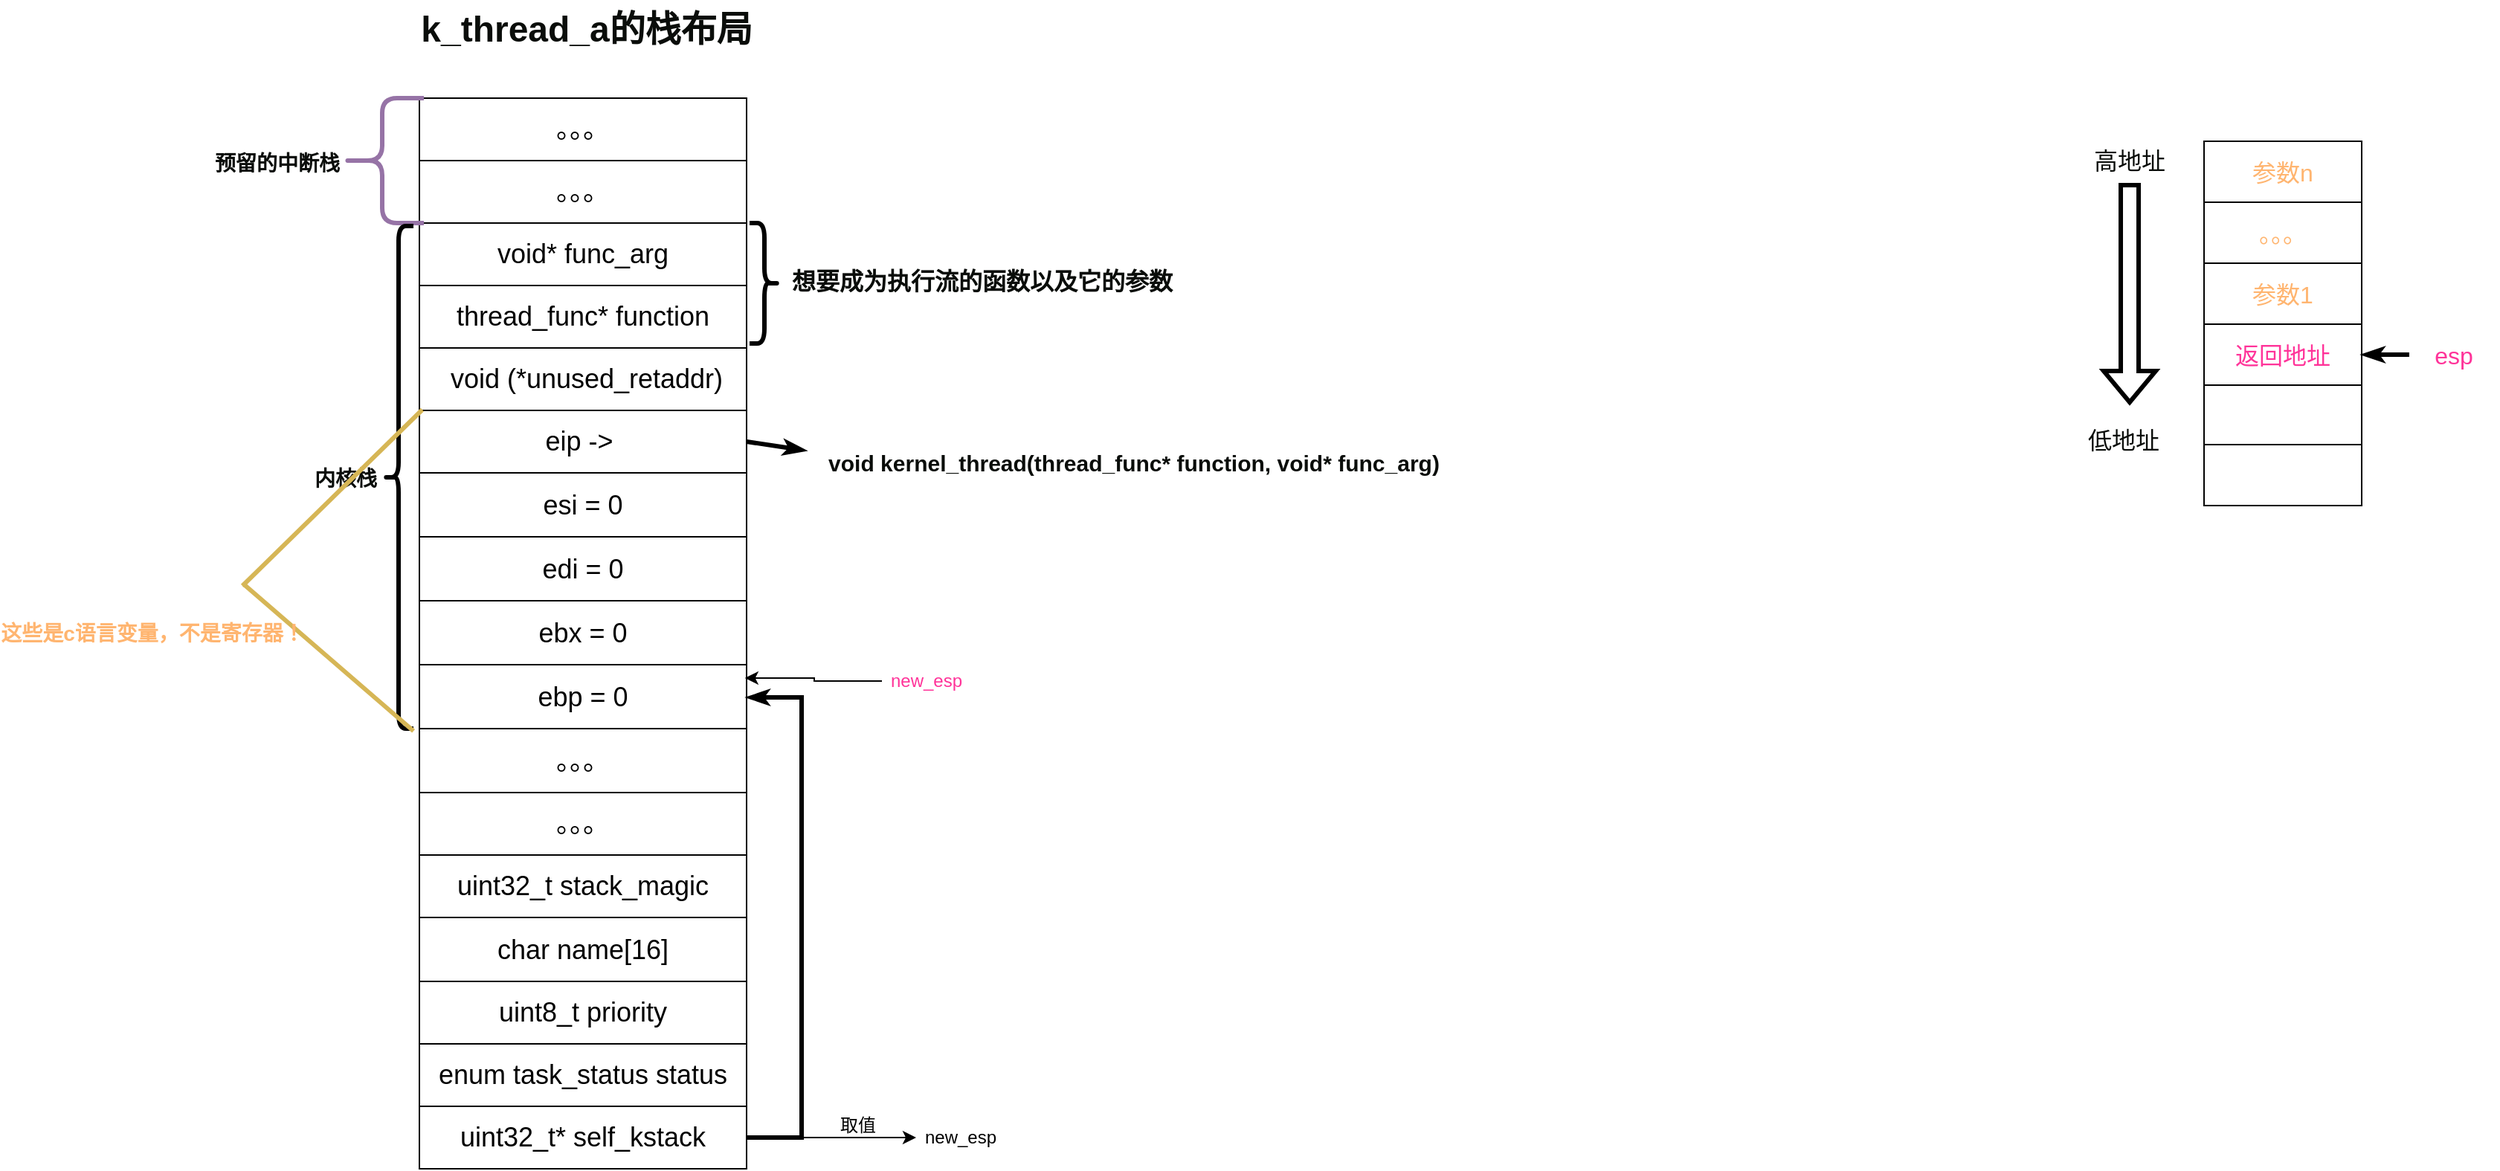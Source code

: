 <mxfile version="18.0.5" type="github">
  <diagram id="lRPkM05fjYoQ5o-PED4z" name="Page-1">
    <mxGraphModel dx="1438" dy="175" grid="0" gridSize="10" guides="1" tooltips="1" connect="1" arrows="1" fold="1" page="0" pageScale="1" pageWidth="827" pageHeight="1169" math="0" shadow="0">
      <root>
        <mxCell id="0" />
        <mxCell id="1" parent="0" />
        <mxCell id="RyzZUg8OiSw5kfhimH24-152" value="" style="shape=table;startSize=0;container=1;collapsible=0;childLayout=tableLayout;fontSize=18;" parent="1" vertex="1">
          <mxGeometry x="79" y="824" width="220" height="720" as="geometry" />
        </mxCell>
        <mxCell id="RyzZUg8OiSw5kfhimH24-195" style="shape=tableRow;horizontal=0;startSize=0;swimlaneHead=0;swimlaneBody=0;top=0;left=0;bottom=0;right=0;collapsible=0;dropTarget=0;fillColor=none;points=[[0,0.5],[1,0.5]];portConstraint=eastwest;fontSize=18;" parent="RyzZUg8OiSw5kfhimH24-152" vertex="1">
          <mxGeometry width="220" height="42" as="geometry" />
        </mxCell>
        <mxCell id="RyzZUg8OiSw5kfhimH24-196" value="。。。" style="shape=partialRectangle;html=1;whiteSpace=wrap;connectable=0;overflow=hidden;fillColor=none;top=0;left=0;bottom=0;right=0;pointerEvents=1;fontSize=18;" parent="RyzZUg8OiSw5kfhimH24-195" vertex="1">
          <mxGeometry width="220" height="42" as="geometry">
            <mxRectangle width="220" height="42" as="alternateBounds" />
          </mxGeometry>
        </mxCell>
        <mxCell id="RyzZUg8OiSw5kfhimH24-193" style="shape=tableRow;horizontal=0;startSize=0;swimlaneHead=0;swimlaneBody=0;top=0;left=0;bottom=0;right=0;collapsible=0;dropTarget=0;fillColor=none;points=[[0,0.5],[1,0.5]];portConstraint=eastwest;fontSize=18;" parent="RyzZUg8OiSw5kfhimH24-152" vertex="1">
          <mxGeometry y="42" width="220" height="42" as="geometry" />
        </mxCell>
        <mxCell id="RyzZUg8OiSw5kfhimH24-194" value="。。。" style="shape=partialRectangle;html=1;whiteSpace=wrap;connectable=0;overflow=hidden;fillColor=none;top=0;left=0;bottom=0;right=0;pointerEvents=1;fontSize=18;" parent="RyzZUg8OiSw5kfhimH24-193" vertex="1">
          <mxGeometry width="220" height="42" as="geometry">
            <mxRectangle width="220" height="42" as="alternateBounds" />
          </mxGeometry>
        </mxCell>
        <mxCell id="RyzZUg8OiSw5kfhimH24-191" style="shape=tableRow;horizontal=0;startSize=0;swimlaneHead=0;swimlaneBody=0;top=0;left=0;bottom=0;right=0;collapsible=0;dropTarget=0;fillColor=none;points=[[0,0.5],[1,0.5]];portConstraint=eastwest;fontSize=18;" parent="RyzZUg8OiSw5kfhimH24-152" vertex="1">
          <mxGeometry y="84" width="220" height="42" as="geometry" />
        </mxCell>
        <mxCell id="RyzZUg8OiSw5kfhimH24-192" value="void* func_arg" style="shape=partialRectangle;html=1;whiteSpace=wrap;connectable=0;overflow=hidden;fillColor=none;top=0;left=0;bottom=0;right=0;pointerEvents=1;fontSize=18;" parent="RyzZUg8OiSw5kfhimH24-191" vertex="1">
          <mxGeometry width="220" height="42" as="geometry">
            <mxRectangle width="220" height="42" as="alternateBounds" />
          </mxGeometry>
        </mxCell>
        <mxCell id="RyzZUg8OiSw5kfhimH24-189" style="shape=tableRow;horizontal=0;startSize=0;swimlaneHead=0;swimlaneBody=0;top=0;left=0;bottom=0;right=0;collapsible=0;dropTarget=0;fillColor=none;points=[[0,0.5],[1,0.5]];portConstraint=eastwest;fontSize=18;" parent="RyzZUg8OiSw5kfhimH24-152" vertex="1">
          <mxGeometry y="126" width="220" height="42" as="geometry" />
        </mxCell>
        <mxCell id="RyzZUg8OiSw5kfhimH24-190" value="thread_func* function" style="shape=partialRectangle;html=1;whiteSpace=wrap;connectable=0;overflow=hidden;fillColor=none;top=0;left=0;bottom=0;right=0;pointerEvents=1;fontSize=18;" parent="RyzZUg8OiSw5kfhimH24-189" vertex="1">
          <mxGeometry width="220" height="42" as="geometry">
            <mxRectangle width="220" height="42" as="alternateBounds" />
          </mxGeometry>
        </mxCell>
        <mxCell id="RyzZUg8OiSw5kfhimH24-187" style="shape=tableRow;horizontal=0;startSize=0;swimlaneHead=0;swimlaneBody=0;top=0;left=0;bottom=0;right=0;collapsible=0;dropTarget=0;fillColor=none;points=[[0,0.5],[1,0.5]];portConstraint=eastwest;fontSize=18;" parent="RyzZUg8OiSw5kfhimH24-152" vertex="1">
          <mxGeometry y="168" width="220" height="42" as="geometry" />
        </mxCell>
        <mxCell id="RyzZUg8OiSw5kfhimH24-188" value="&amp;nbsp;void (*unused_retaddr)" style="shape=partialRectangle;html=1;whiteSpace=wrap;connectable=0;overflow=hidden;fillColor=none;top=0;left=0;bottom=0;right=0;pointerEvents=1;fontSize=18;" parent="RyzZUg8OiSw5kfhimH24-187" vertex="1">
          <mxGeometry width="220" height="42" as="geometry">
            <mxRectangle width="220" height="42" as="alternateBounds" />
          </mxGeometry>
        </mxCell>
        <mxCell id="RyzZUg8OiSw5kfhimH24-153" value="" style="shape=tableRow;horizontal=0;startSize=0;swimlaneHead=0;swimlaneBody=0;top=0;left=0;bottom=0;right=0;collapsible=0;dropTarget=0;fillColor=none;points=[[0,0.5],[1,0.5]];portConstraint=eastwest;fontSize=18;" parent="RyzZUg8OiSw5kfhimH24-152" vertex="1">
          <mxGeometry y="210" width="220" height="42" as="geometry" />
        </mxCell>
        <mxCell id="RyzZUg8OiSw5kfhimH24-154" value="eip -&amp;gt;&amp;nbsp;" style="shape=partialRectangle;html=1;whiteSpace=wrap;connectable=0;overflow=hidden;fillColor=none;top=0;left=0;bottom=0;right=0;pointerEvents=1;fontSize=18;" parent="RyzZUg8OiSw5kfhimH24-153" vertex="1">
          <mxGeometry width="220" height="42" as="geometry">
            <mxRectangle width="220" height="42" as="alternateBounds" />
          </mxGeometry>
        </mxCell>
        <mxCell id="RyzZUg8OiSw5kfhimH24-177" style="shape=tableRow;horizontal=0;startSize=0;swimlaneHead=0;swimlaneBody=0;top=0;left=0;bottom=0;right=0;collapsible=0;dropTarget=0;fillColor=none;points=[[0,0.5],[1,0.5]];portConstraint=eastwest;fontSize=18;" parent="RyzZUg8OiSw5kfhimH24-152" vertex="1">
          <mxGeometry y="252" width="220" height="43" as="geometry" />
        </mxCell>
        <mxCell id="RyzZUg8OiSw5kfhimH24-178" value="esi = 0" style="shape=partialRectangle;html=1;whiteSpace=wrap;connectable=0;overflow=hidden;fillColor=none;top=0;left=0;bottom=0;right=0;pointerEvents=1;fontSize=18;" parent="RyzZUg8OiSw5kfhimH24-177" vertex="1">
          <mxGeometry width="220" height="43" as="geometry">
            <mxRectangle width="220" height="43" as="alternateBounds" />
          </mxGeometry>
        </mxCell>
        <mxCell id="RyzZUg8OiSw5kfhimH24-179" style="shape=tableRow;horizontal=0;startSize=0;swimlaneHead=0;swimlaneBody=0;top=0;left=0;bottom=0;right=0;collapsible=0;dropTarget=0;fillColor=none;points=[[0,0.5],[1,0.5]];portConstraint=eastwest;fontSize=18;" parent="RyzZUg8OiSw5kfhimH24-152" vertex="1">
          <mxGeometry y="295" width="220" height="43" as="geometry" />
        </mxCell>
        <mxCell id="RyzZUg8OiSw5kfhimH24-180" value="edi = 0" style="shape=partialRectangle;html=1;whiteSpace=wrap;connectable=0;overflow=hidden;fillColor=none;top=0;left=0;bottom=0;right=0;pointerEvents=1;fontSize=18;" parent="RyzZUg8OiSw5kfhimH24-179" vertex="1">
          <mxGeometry width="220" height="43" as="geometry">
            <mxRectangle width="220" height="43" as="alternateBounds" />
          </mxGeometry>
        </mxCell>
        <mxCell id="RyzZUg8OiSw5kfhimH24-181" style="shape=tableRow;horizontal=0;startSize=0;swimlaneHead=0;swimlaneBody=0;top=0;left=0;bottom=0;right=0;collapsible=0;dropTarget=0;fillColor=none;points=[[0,0.5],[1,0.5]];portConstraint=eastwest;fontSize=18;" parent="RyzZUg8OiSw5kfhimH24-152" vertex="1">
          <mxGeometry y="338" width="220" height="43" as="geometry" />
        </mxCell>
        <mxCell id="RyzZUg8OiSw5kfhimH24-182" value="ebx = 0" style="shape=partialRectangle;html=1;whiteSpace=wrap;connectable=0;overflow=hidden;fillColor=none;top=0;left=0;bottom=0;right=0;pointerEvents=1;fontSize=18;" parent="RyzZUg8OiSw5kfhimH24-181" vertex="1">
          <mxGeometry width="220" height="43" as="geometry">
            <mxRectangle width="220" height="43" as="alternateBounds" />
          </mxGeometry>
        </mxCell>
        <mxCell id="RyzZUg8OiSw5kfhimH24-183" style="shape=tableRow;horizontal=0;startSize=0;swimlaneHead=0;swimlaneBody=0;top=0;left=0;bottom=0;right=0;collapsible=0;dropTarget=0;fillColor=none;points=[[0,0.5],[1,0.5]];portConstraint=eastwest;fontSize=18;" parent="RyzZUg8OiSw5kfhimH24-152" vertex="1">
          <mxGeometry y="381" width="220" height="43" as="geometry" />
        </mxCell>
        <mxCell id="RyzZUg8OiSw5kfhimH24-184" value="ebp = 0" style="shape=partialRectangle;html=1;whiteSpace=wrap;connectable=0;overflow=hidden;fillColor=none;top=0;left=0;bottom=0;right=0;pointerEvents=1;fontSize=18;" parent="RyzZUg8OiSw5kfhimH24-183" vertex="1">
          <mxGeometry width="220" height="43" as="geometry">
            <mxRectangle width="220" height="43" as="alternateBounds" />
          </mxGeometry>
        </mxCell>
        <mxCell id="RyzZUg8OiSw5kfhimH24-155" value="" style="shape=tableRow;horizontal=0;startSize=0;swimlaneHead=0;swimlaneBody=0;top=0;left=0;bottom=0;right=0;collapsible=0;dropTarget=0;fillColor=none;points=[[0,0.5],[1,0.5]];portConstraint=eastwest;fontSize=18;" parent="RyzZUg8OiSw5kfhimH24-152" vertex="1">
          <mxGeometry y="424" width="220" height="43" as="geometry" />
        </mxCell>
        <mxCell id="RyzZUg8OiSw5kfhimH24-156" value="。。。" style="shape=partialRectangle;html=1;whiteSpace=wrap;connectable=0;overflow=hidden;fillColor=none;top=0;left=0;bottom=0;right=0;pointerEvents=1;fontSize=18;" parent="RyzZUg8OiSw5kfhimH24-155" vertex="1">
          <mxGeometry width="220" height="43" as="geometry">
            <mxRectangle width="220" height="43" as="alternateBounds" />
          </mxGeometry>
        </mxCell>
        <mxCell id="RyzZUg8OiSw5kfhimH24-159" value="" style="shape=tableRow;horizontal=0;startSize=0;swimlaneHead=0;swimlaneBody=0;top=0;left=0;bottom=0;right=0;collapsible=0;dropTarget=0;fillColor=none;points=[[0,0.5],[1,0.5]];portConstraint=eastwest;fontSize=18;" parent="RyzZUg8OiSw5kfhimH24-152" vertex="1">
          <mxGeometry y="467" width="220" height="42" as="geometry" />
        </mxCell>
        <mxCell id="RyzZUg8OiSw5kfhimH24-160" value="。。。" style="shape=partialRectangle;html=1;whiteSpace=wrap;connectable=0;overflow=hidden;fillColor=none;top=0;left=0;bottom=0;right=0;pointerEvents=1;fontSize=18;" parent="RyzZUg8OiSw5kfhimH24-159" vertex="1">
          <mxGeometry width="220" height="42" as="geometry">
            <mxRectangle width="220" height="42" as="alternateBounds" />
          </mxGeometry>
        </mxCell>
        <mxCell id="RyzZUg8OiSw5kfhimH24-161" value="" style="shape=tableRow;horizontal=0;startSize=0;swimlaneHead=0;swimlaneBody=0;top=0;left=0;bottom=0;right=0;collapsible=0;dropTarget=0;fillColor=none;points=[[0,0.5],[1,0.5]];portConstraint=eastwest;fontSize=18;" parent="RyzZUg8OiSw5kfhimH24-152" vertex="1">
          <mxGeometry y="509" width="220" height="42" as="geometry" />
        </mxCell>
        <mxCell id="RyzZUg8OiSw5kfhimH24-162" value="uint32_t stack_magic" style="shape=partialRectangle;html=1;whiteSpace=wrap;connectable=0;overflow=hidden;fillColor=none;top=0;left=0;bottom=0;right=0;pointerEvents=1;fontSize=18;" parent="RyzZUg8OiSw5kfhimH24-161" vertex="1">
          <mxGeometry width="220" height="42" as="geometry">
            <mxRectangle width="220" height="42" as="alternateBounds" />
          </mxGeometry>
        </mxCell>
        <mxCell id="RyzZUg8OiSw5kfhimH24-163" value="" style="shape=tableRow;horizontal=0;startSize=0;swimlaneHead=0;swimlaneBody=0;top=0;left=0;bottom=0;right=0;collapsible=0;dropTarget=0;fillColor=none;points=[[0,0.5],[1,0.5]];portConstraint=eastwest;fontSize=18;" parent="RyzZUg8OiSw5kfhimH24-152" vertex="1">
          <mxGeometry y="551" width="220" height="43" as="geometry" />
        </mxCell>
        <mxCell id="RyzZUg8OiSw5kfhimH24-164" value="char name[16]" style="shape=partialRectangle;html=1;whiteSpace=wrap;connectable=0;overflow=hidden;fillColor=none;top=0;left=0;bottom=0;right=0;pointerEvents=1;fontSize=18;" parent="RyzZUg8OiSw5kfhimH24-163" vertex="1">
          <mxGeometry width="220" height="43" as="geometry">
            <mxRectangle width="220" height="43" as="alternateBounds" />
          </mxGeometry>
        </mxCell>
        <mxCell id="RyzZUg8OiSw5kfhimH24-157" value="" style="shape=tableRow;horizontal=0;startSize=0;swimlaneHead=0;swimlaneBody=0;top=0;left=0;bottom=0;right=0;collapsible=0;dropTarget=0;fillColor=none;points=[[0,0.5],[1,0.5]];portConstraint=eastwest;fontSize=18;" parent="RyzZUg8OiSw5kfhimH24-152" vertex="1">
          <mxGeometry y="594" width="220" height="42" as="geometry" />
        </mxCell>
        <mxCell id="RyzZUg8OiSw5kfhimH24-158" value="uint8_t priority" style="shape=partialRectangle;html=1;whiteSpace=wrap;connectable=0;overflow=hidden;fillColor=none;top=0;left=0;bottom=0;right=0;pointerEvents=1;fontSize=18;" parent="RyzZUg8OiSw5kfhimH24-157" vertex="1">
          <mxGeometry width="220" height="42" as="geometry">
            <mxRectangle width="220" height="42" as="alternateBounds" />
          </mxGeometry>
        </mxCell>
        <mxCell id="RyzZUg8OiSw5kfhimH24-165" value="" style="shape=tableRow;horizontal=0;startSize=0;swimlaneHead=0;swimlaneBody=0;top=0;left=0;bottom=0;right=0;collapsible=0;dropTarget=0;fillColor=none;points=[[0,0.5],[1,0.5]];portConstraint=eastwest;fontSize=18;" parent="RyzZUg8OiSw5kfhimH24-152" vertex="1">
          <mxGeometry y="636" width="220" height="42" as="geometry" />
        </mxCell>
        <mxCell id="RyzZUg8OiSw5kfhimH24-166" value="enum task_status status" style="shape=partialRectangle;html=1;whiteSpace=wrap;connectable=0;overflow=hidden;fillColor=none;top=0;left=0;bottom=0;right=0;pointerEvents=1;fontSize=18;" parent="RyzZUg8OiSw5kfhimH24-165" vertex="1">
          <mxGeometry width="220" height="42" as="geometry">
            <mxRectangle width="220" height="42" as="alternateBounds" />
          </mxGeometry>
        </mxCell>
        <mxCell id="RyzZUg8OiSw5kfhimH24-201" style="rounded=0;orthogonalLoop=1;jettySize=auto;html=1;exitX=1;exitY=0.5;exitDx=0;exitDy=0;fontSize=14;fontColor=#0A0D0A;startArrow=none;startFill=0;endArrow=classicThin;endFill=1;strokeWidth=3;edgeStyle=orthogonalEdgeStyle;" parent="RyzZUg8OiSw5kfhimH24-152" source="RyzZUg8OiSw5kfhimH24-167" target="RyzZUg8OiSw5kfhimH24-183" edge="1">
          <mxGeometry relative="1" as="geometry">
            <Array as="points">
              <mxPoint x="257" y="699" />
              <mxPoint x="257" y="403" />
            </Array>
            <mxPoint x="250" y="400" as="targetPoint" />
          </mxGeometry>
        </mxCell>
        <mxCell id="RyzZUg8OiSw5kfhimH24-167" value="" style="shape=tableRow;horizontal=0;startSize=0;swimlaneHead=0;swimlaneBody=0;top=0;left=0;bottom=0;right=0;collapsible=0;dropTarget=0;fillColor=none;points=[[0,0.5],[1,0.5]];portConstraint=eastwest;fontSize=18;" parent="RyzZUg8OiSw5kfhimH24-152" vertex="1">
          <mxGeometry y="678" width="220" height="42" as="geometry" />
        </mxCell>
        <mxCell id="RyzZUg8OiSw5kfhimH24-168" value="uint32_t* self_kstack" style="shape=partialRectangle;html=1;whiteSpace=wrap;connectable=0;overflow=hidden;fillColor=none;top=0;left=0;bottom=0;right=0;pointerEvents=1;fontSize=18;" parent="RyzZUg8OiSw5kfhimH24-167" vertex="1">
          <mxGeometry width="220" height="42" as="geometry">
            <mxRectangle width="220" height="42" as="alternateBounds" />
          </mxGeometry>
        </mxCell>
        <mxCell id="RyzZUg8OiSw5kfhimH24-185" value="" style="shape=curlyBracket;whiteSpace=wrap;html=1;rounded=1;fontSize=18;fillColor=#e1d5e7;strokeColor=#9673a6;strokeWidth=3;" parent="1" vertex="1">
          <mxGeometry x="26" y="824" width="56" height="84" as="geometry" />
        </mxCell>
        <mxCell id="RyzZUg8OiSw5kfhimH24-186" value="k_thread_a的栈布局" style="text;strokeColor=none;fillColor=none;html=1;fontSize=24;fontStyle=1;verticalAlign=middle;align=center;fontColor=#0A0D0A;" parent="1" vertex="1">
          <mxGeometry x="141" y="758" width="100" height="40" as="geometry" />
        </mxCell>
        <mxCell id="RyzZUg8OiSw5kfhimH24-197" value="&lt;font style=&quot;font-size: 14px;&quot;&gt;预留的中断栈&lt;/font&gt;" style="text;strokeColor=none;fillColor=none;html=1;fontSize=24;fontStyle=1;verticalAlign=middle;align=center;fontColor=#0A0D0A;" parent="1" vertex="1">
          <mxGeometry x="-67" y="845" width="100" height="40" as="geometry" />
        </mxCell>
        <mxCell id="RyzZUg8OiSw5kfhimH24-198" value="" style="shape=curlyBracket;whiteSpace=wrap;html=1;rounded=1;fontSize=14;fontColor=#0A0D0A;strokeWidth=3;" parent="1" vertex="1">
          <mxGeometry x="55" y="910" width="20" height="338" as="geometry" />
        </mxCell>
        <mxCell id="RyzZUg8OiSw5kfhimH24-200" value="&lt;font style=&quot;font-size: 14px;&quot;&gt;内核栈&lt;/font&gt;" style="text;strokeColor=none;fillColor=none;html=1;fontSize=24;fontStyle=1;verticalAlign=middle;align=center;fontColor=#0A0D0A;" parent="1" vertex="1">
          <mxGeometry x="-21" y="1057" width="100" height="40" as="geometry" />
        </mxCell>
        <mxCell id="RyzZUg8OiSw5kfhimH24-202" style="rounded=0;orthogonalLoop=1;jettySize=auto;html=1;exitX=1;exitY=0.5;exitDx=0;exitDy=0;fontSize=14;fontColor=#0A0D0A;startArrow=none;startFill=0;endArrow=classicThin;endFill=1;strokeWidth=3;" parent="1" source="RyzZUg8OiSw5kfhimH24-153" edge="1">
          <mxGeometry relative="1" as="geometry">
            <mxPoint x="339" y="1061" as="targetPoint" />
          </mxGeometry>
        </mxCell>
        <mxCell id="RyzZUg8OiSw5kfhimH24-203" value="&lt;font style=&quot;font-size: 15px;&quot;&gt;void kernel_thread(thread_func* function, void* func_arg)&lt;/font&gt;" style="text;strokeColor=none;fillColor=none;html=1;fontSize=24;fontStyle=1;verticalAlign=middle;align=center;fontColor=#0A0D0A;" parent="1" vertex="1">
          <mxGeometry x="509" y="1047" width="100" height="40" as="geometry" />
        </mxCell>
        <mxCell id="RyzZUg8OiSw5kfhimH24-204" value="" style="shape=curlyBracket;whiteSpace=wrap;html=1;rounded=1;flipH=1;fontSize=15;fontColor=#0A0D0A;strokeWidth=3;" parent="1" vertex="1">
          <mxGeometry x="301" y="908" width="20" height="81" as="geometry" />
        </mxCell>
        <mxCell id="RyzZUg8OiSw5kfhimH24-205" value="&lt;font style=&quot;font-size: 16px;&quot;&gt;想要成为执行流的函数以及它的参数&lt;/font&gt;" style="text;strokeColor=none;fillColor=none;html=1;fontSize=24;fontStyle=1;verticalAlign=middle;align=center;fontColor=#0A0D0A;" parent="1" vertex="1">
          <mxGeometry x="407" y="925" width="100" height="40" as="geometry" />
        </mxCell>
        <mxCell id="RyzZUg8OiSw5kfhimH24-206" value="" style="endArrow=none;html=1;rounded=0;fontSize=16;fontColor=#0A0D0A;strokeWidth=3;entryX=0.009;entryY=-0.012;entryDx=0;entryDy=0;entryPerimeter=0;fillColor=#fff2cc;strokeColor=#d6b656;" parent="1" target="RyzZUg8OiSw5kfhimH24-153" edge="1">
          <mxGeometry width="50" height="50" relative="1" as="geometry">
            <mxPoint x="-40" y="1152" as="sourcePoint" />
            <mxPoint x="10" y="1172" as="targetPoint" />
          </mxGeometry>
        </mxCell>
        <mxCell id="RyzZUg8OiSw5kfhimH24-207" value="" style="endArrow=none;html=1;rounded=0;fontSize=16;fontColor=#0A0D0A;strokeWidth=3;entryX=-0.018;entryY=0.037;entryDx=0;entryDy=0;entryPerimeter=0;fillColor=#fff2cc;strokeColor=#d6b656;" parent="1" target="RyzZUg8OiSw5kfhimH24-155" edge="1">
          <mxGeometry width="50" height="50" relative="1" as="geometry">
            <mxPoint x="-39" y="1151" as="sourcePoint" />
            <mxPoint x="21" y="1226" as="targetPoint" />
          </mxGeometry>
        </mxCell>
        <mxCell id="RyzZUg8OiSw5kfhimH24-208" value="&lt;font color=&quot;#ffb570&quot; style=&quot;font-size: 14px;&quot;&gt;这些是c语言变量，不是寄存器！&lt;/font&gt;" style="text;strokeColor=none;fillColor=none;html=1;fontSize=24;fontStyle=1;verticalAlign=middle;align=center;fontColor=#0A0D0A;" parent="1" vertex="1">
          <mxGeometry x="-151" y="1161" width="100" height="40" as="geometry" />
        </mxCell>
        <mxCell id="RyzZUg8OiSw5kfhimH24-209" value="" style="shape=table;startSize=0;container=1;collapsible=0;childLayout=tableLayout;fontSize=16;fontColor=#FFB570;strokeWidth=1;" parent="1" vertex="1">
          <mxGeometry x="1279" y="853" width="106" height="245" as="geometry" />
        </mxCell>
        <mxCell id="RyzZUg8OiSw5kfhimH24-220" style="shape=tableRow;horizontal=0;startSize=0;swimlaneHead=0;swimlaneBody=0;top=0;left=0;bottom=0;right=0;collapsible=0;dropTarget=0;fillColor=none;points=[[0,0.5],[1,0.5]];portConstraint=eastwest;fontSize=16;fontColor=#FFB570;strokeWidth=3;" parent="RyzZUg8OiSw5kfhimH24-209" vertex="1">
          <mxGeometry width="106" height="41" as="geometry" />
        </mxCell>
        <mxCell id="RyzZUg8OiSw5kfhimH24-221" value="参数n" style="shape=partialRectangle;html=1;whiteSpace=wrap;connectable=0;overflow=hidden;fillColor=none;top=0;left=0;bottom=0;right=0;pointerEvents=1;fontSize=16;fontColor=#FFB570;strokeWidth=3;" parent="RyzZUg8OiSw5kfhimH24-220" vertex="1">
          <mxGeometry width="106" height="41" as="geometry">
            <mxRectangle width="106" height="41" as="alternateBounds" />
          </mxGeometry>
        </mxCell>
        <mxCell id="RyzZUg8OiSw5kfhimH24-218" style="shape=tableRow;horizontal=0;startSize=0;swimlaneHead=0;swimlaneBody=0;top=0;left=0;bottom=0;right=0;collapsible=0;dropTarget=0;fillColor=none;points=[[0,0.5],[1,0.5]];portConstraint=eastwest;fontSize=16;fontColor=#FFB570;strokeWidth=3;" parent="RyzZUg8OiSw5kfhimH24-209" vertex="1">
          <mxGeometry y="41" width="106" height="41" as="geometry" />
        </mxCell>
        <mxCell id="RyzZUg8OiSw5kfhimH24-219" value="。。。" style="shape=partialRectangle;html=1;whiteSpace=wrap;connectable=0;overflow=hidden;fillColor=none;top=0;left=0;bottom=0;right=0;pointerEvents=1;fontSize=16;fontColor=#FFB570;strokeWidth=3;" parent="RyzZUg8OiSw5kfhimH24-218" vertex="1">
          <mxGeometry width="106" height="41" as="geometry">
            <mxRectangle width="106" height="41" as="alternateBounds" />
          </mxGeometry>
        </mxCell>
        <mxCell id="RyzZUg8OiSw5kfhimH24-210" value="" style="shape=tableRow;horizontal=0;startSize=0;swimlaneHead=0;swimlaneBody=0;top=0;left=0;bottom=0;right=0;collapsible=0;dropTarget=0;fillColor=none;points=[[0,0.5],[1,0.5]];portConstraint=eastwest;fontSize=16;fontColor=#FFB570;strokeWidth=3;" parent="RyzZUg8OiSw5kfhimH24-209" vertex="1">
          <mxGeometry y="82" width="106" height="41" as="geometry" />
        </mxCell>
        <mxCell id="RyzZUg8OiSw5kfhimH24-211" value="参数1" style="shape=partialRectangle;html=1;whiteSpace=wrap;connectable=0;overflow=hidden;fillColor=none;top=0;left=0;bottom=0;right=0;pointerEvents=1;fontSize=16;fontColor=#FFB570;strokeWidth=3;" parent="RyzZUg8OiSw5kfhimH24-210" vertex="1">
          <mxGeometry width="106" height="41" as="geometry">
            <mxRectangle width="106" height="41" as="alternateBounds" />
          </mxGeometry>
        </mxCell>
        <mxCell id="RyzZUg8OiSw5kfhimH24-212" value="" style="shape=tableRow;horizontal=0;startSize=0;swimlaneHead=0;swimlaneBody=0;top=0;left=0;bottom=0;right=0;collapsible=0;dropTarget=0;fillColor=none;points=[[0,0.5],[1,0.5]];portConstraint=eastwest;fontSize=16;fontColor=#FFB570;strokeWidth=3;" parent="RyzZUg8OiSw5kfhimH24-209" vertex="1">
          <mxGeometry y="123" width="106" height="41" as="geometry" />
        </mxCell>
        <mxCell id="RyzZUg8OiSw5kfhimH24-213" value="&lt;font color=&quot;#ff3399&quot;&gt;返回地址&lt;/font&gt;" style="shape=partialRectangle;html=1;whiteSpace=wrap;connectable=0;overflow=hidden;fillColor=none;top=0;left=0;bottom=0;right=0;pointerEvents=1;fontSize=16;fontColor=#FFB570;strokeWidth=3;" parent="RyzZUg8OiSw5kfhimH24-212" vertex="1">
          <mxGeometry width="106" height="41" as="geometry">
            <mxRectangle width="106" height="41" as="alternateBounds" />
          </mxGeometry>
        </mxCell>
        <mxCell id="RyzZUg8OiSw5kfhimH24-214" value="" style="shape=tableRow;horizontal=0;startSize=0;swimlaneHead=0;swimlaneBody=0;top=0;left=0;bottom=0;right=0;collapsible=0;dropTarget=0;fillColor=none;points=[[0,0.5],[1,0.5]];portConstraint=eastwest;fontSize=16;fontColor=#FFB570;strokeWidth=3;" parent="RyzZUg8OiSw5kfhimH24-209" vertex="1">
          <mxGeometry y="164" width="106" height="40" as="geometry" />
        </mxCell>
        <mxCell id="RyzZUg8OiSw5kfhimH24-215" value="" style="shape=partialRectangle;html=1;whiteSpace=wrap;connectable=0;overflow=hidden;fillColor=none;top=0;left=0;bottom=0;right=0;pointerEvents=1;fontSize=16;fontColor=#FFB570;strokeWidth=1;" parent="RyzZUg8OiSw5kfhimH24-214" vertex="1">
          <mxGeometry width="106" height="40" as="geometry">
            <mxRectangle width="106" height="40" as="alternateBounds" />
          </mxGeometry>
        </mxCell>
        <mxCell id="RyzZUg8OiSw5kfhimH24-216" value="" style="shape=tableRow;horizontal=0;startSize=0;swimlaneHead=0;swimlaneBody=0;top=0;left=0;bottom=0;right=0;collapsible=0;dropTarget=0;fillColor=none;points=[[0,0.5],[1,0.5]];portConstraint=eastwest;fontSize=16;fontColor=#FFB570;strokeWidth=3;" parent="RyzZUg8OiSw5kfhimH24-209" vertex="1">
          <mxGeometry y="204" width="106" height="41" as="geometry" />
        </mxCell>
        <mxCell id="RyzZUg8OiSw5kfhimH24-217" value="" style="shape=partialRectangle;html=1;whiteSpace=wrap;connectable=0;overflow=hidden;fillColor=none;top=0;left=0;bottom=0;right=0;pointerEvents=1;fontSize=16;fontColor=#FFB570;strokeWidth=3;" parent="RyzZUg8OiSw5kfhimH24-216" vertex="1">
          <mxGeometry width="106" height="41" as="geometry">
            <mxRectangle width="106" height="41" as="alternateBounds" />
          </mxGeometry>
        </mxCell>
        <mxCell id="RyzZUg8OiSw5kfhimH24-223" style="edgeStyle=none;rounded=0;orthogonalLoop=1;jettySize=auto;html=1;exitX=0;exitY=0.5;exitDx=0;exitDy=0;entryX=1;entryY=0.5;entryDx=0;entryDy=0;fontSize=16;fontColor=#FF3399;startArrow=none;startFill=0;endArrow=classicThin;endFill=1;strokeWidth=3;" parent="1" source="RyzZUg8OiSw5kfhimH24-222" target="RyzZUg8OiSw5kfhimH24-212" edge="1">
          <mxGeometry relative="1" as="geometry" />
        </mxCell>
        <mxCell id="RyzZUg8OiSw5kfhimH24-222" value="esp" style="text;html=1;strokeColor=none;fillColor=none;align=center;verticalAlign=middle;whiteSpace=wrap;rounded=0;fontSize=16;fontColor=#FF3399;" parent="1" vertex="1">
          <mxGeometry x="1417" y="981.5" width="60" height="30" as="geometry" />
        </mxCell>
        <mxCell id="RyzZUg8OiSw5kfhimH24-224" value="&lt;font color=&quot;#0a0d0a&quot;&gt;高地址&lt;/font&gt;" style="text;html=1;strokeColor=none;fillColor=none;align=center;verticalAlign=middle;whiteSpace=wrap;rounded=0;fontSize=16;fontColor=#FF3399;" parent="1" vertex="1">
          <mxGeometry x="1199" y="851" width="60" height="30" as="geometry" />
        </mxCell>
        <mxCell id="RyzZUg8OiSw5kfhimH24-225" value="&lt;font color=&quot;#0a0d0a&quot;&gt;低地址&lt;/font&gt;" style="text;html=1;strokeColor=none;fillColor=none;align=center;verticalAlign=middle;whiteSpace=wrap;rounded=0;fontSize=16;fontColor=#FF3399;" parent="1" vertex="1">
          <mxGeometry x="1195" y="1039" width="60" height="30" as="geometry" />
        </mxCell>
        <mxCell id="RyzZUg8OiSw5kfhimH24-226" value="" style="shape=flexArrow;endArrow=classic;html=1;rounded=0;fontSize=16;fontColor=#0A0D0A;strokeWidth=3;exitX=0.5;exitY=1;exitDx=0;exitDy=0;" parent="1" source="RyzZUg8OiSw5kfhimH24-224" edge="1">
          <mxGeometry width="50" height="50" relative="1" as="geometry">
            <mxPoint x="1188" y="987" as="sourcePoint" />
            <mxPoint x="1229" y="1030" as="targetPoint" />
          </mxGeometry>
        </mxCell>
        <mxCell id="W1p5uWdM4xxZfVcNuv9W-1" value="new_esp" style="text;html=1;strokeColor=none;fillColor=none;align=center;verticalAlign=middle;whiteSpace=wrap;rounded=0;" vertex="1" parent="1">
          <mxGeometry x="413" y="1508" width="60" height="30" as="geometry" />
        </mxCell>
        <mxCell id="W1p5uWdM4xxZfVcNuv9W-2" style="edgeStyle=orthogonalEdgeStyle;rounded=0;orthogonalLoop=1;jettySize=auto;html=1;exitX=1;exitY=0.5;exitDx=0;exitDy=0;" edge="1" parent="1" source="RyzZUg8OiSw5kfhimH24-167" target="W1p5uWdM4xxZfVcNuv9W-1">
          <mxGeometry relative="1" as="geometry" />
        </mxCell>
        <mxCell id="W1p5uWdM4xxZfVcNuv9W-3" value="取值" style="text;html=1;strokeColor=none;fillColor=none;align=center;verticalAlign=middle;whiteSpace=wrap;rounded=0;" vertex="1" parent="1">
          <mxGeometry x="344" y="1500" width="60" height="30" as="geometry" />
        </mxCell>
        <mxCell id="W1p5uWdM4xxZfVcNuv9W-5" style="edgeStyle=orthogonalEdgeStyle;rounded=0;orthogonalLoop=1;jettySize=auto;html=1;exitX=0;exitY=0.5;exitDx=0;exitDy=0;entryX=0.995;entryY=0.209;entryDx=0;entryDy=0;entryPerimeter=0;" edge="1" parent="1" source="W1p5uWdM4xxZfVcNuv9W-4" target="RyzZUg8OiSw5kfhimH24-183">
          <mxGeometry relative="1" as="geometry" />
        </mxCell>
        <mxCell id="W1p5uWdM4xxZfVcNuv9W-4" value="&lt;font color=&quot;#ff3399&quot;&gt;new_esp&lt;/font&gt;" style="text;html=1;strokeColor=none;fillColor=none;align=center;verticalAlign=middle;whiteSpace=wrap;rounded=0;" vertex="1" parent="1">
          <mxGeometry x="390" y="1201" width="60" height="30" as="geometry" />
        </mxCell>
      </root>
    </mxGraphModel>
  </diagram>
</mxfile>
